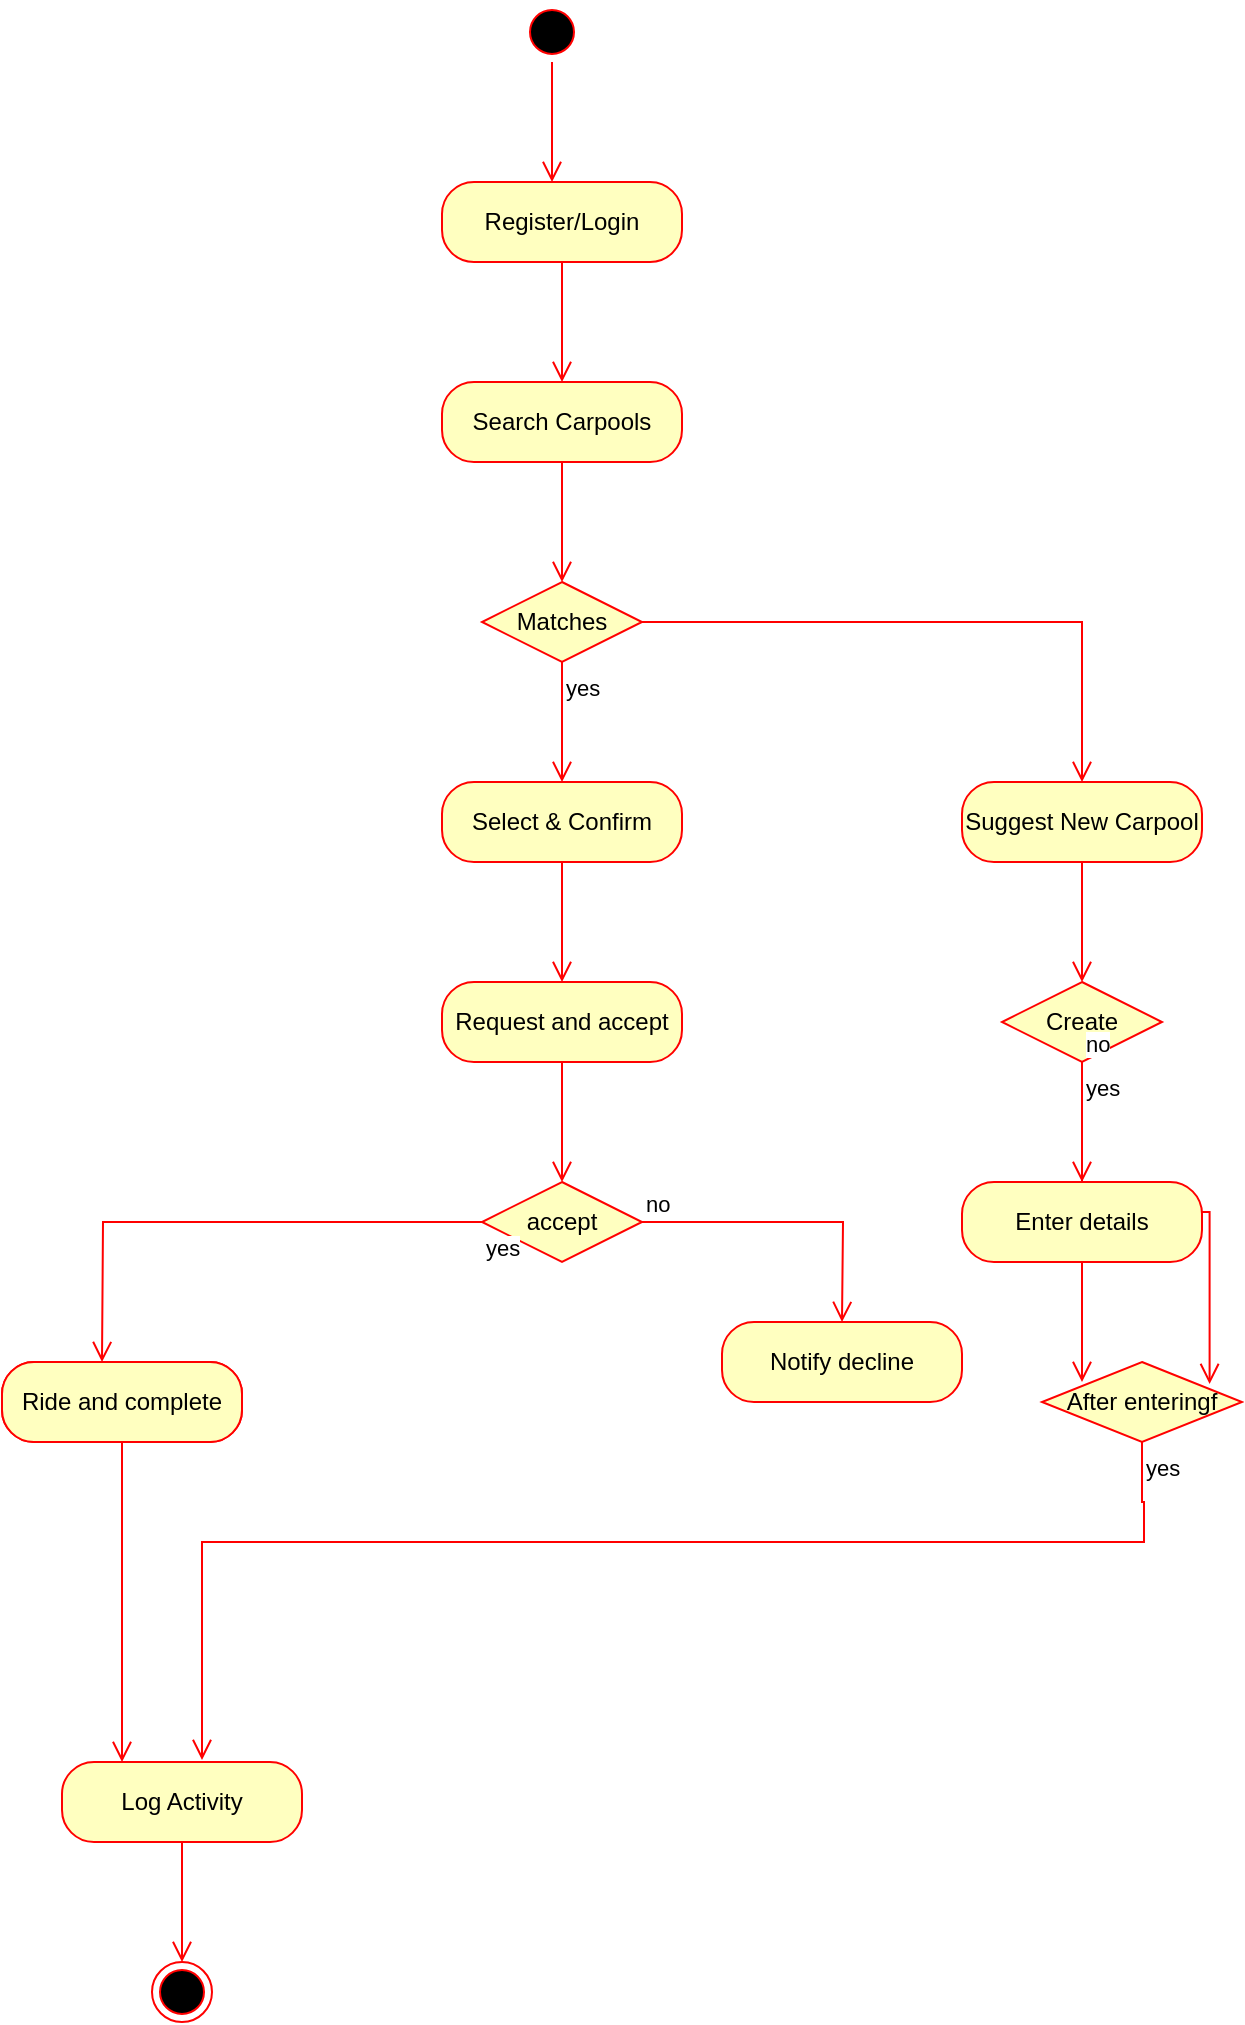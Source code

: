 <mxfile version="24.7.16">
  <diagram name="Page-1" id="jextrCOaqQYQHxEUl7Sc">
    <mxGraphModel dx="1434" dy="728" grid="1" gridSize="10" guides="1" tooltips="1" connect="1" arrows="1" fold="1" page="1" pageScale="1" pageWidth="850" pageHeight="1100" math="0" shadow="0">
      <root>
        <mxCell id="0" />
        <mxCell id="1" parent="0" />
        <mxCell id="-X2bNLoIt7OfsBO-eCZc-2" value="" style="ellipse;html=1;shape=startState;fillColor=#000000;strokeColor=#ff0000;" vertex="1" parent="1">
          <mxGeometry x="390" y="70" width="30" height="30" as="geometry" />
        </mxCell>
        <mxCell id="-X2bNLoIt7OfsBO-eCZc-3" value="" style="edgeStyle=orthogonalEdgeStyle;html=1;verticalAlign=bottom;endArrow=open;endSize=8;strokeColor=#ff0000;rounded=0;" edge="1" source="-X2bNLoIt7OfsBO-eCZc-2" parent="1">
          <mxGeometry relative="1" as="geometry">
            <mxPoint x="405" y="160" as="targetPoint" />
          </mxGeometry>
        </mxCell>
        <mxCell id="-X2bNLoIt7OfsBO-eCZc-6" value="Register/Login" style="rounded=1;whiteSpace=wrap;html=1;arcSize=40;fontColor=#000000;fillColor=#ffffc0;strokeColor=#ff0000;" vertex="1" parent="1">
          <mxGeometry x="350" y="160" width="120" height="40" as="geometry" />
        </mxCell>
        <mxCell id="-X2bNLoIt7OfsBO-eCZc-7" value="" style="edgeStyle=orthogonalEdgeStyle;html=1;verticalAlign=bottom;endArrow=open;endSize=8;strokeColor=#ff0000;rounded=0;" edge="1" source="-X2bNLoIt7OfsBO-eCZc-6" parent="1">
          <mxGeometry relative="1" as="geometry">
            <mxPoint x="410" y="260" as="targetPoint" />
          </mxGeometry>
        </mxCell>
        <mxCell id="-X2bNLoIt7OfsBO-eCZc-8" value="Search Carpools" style="rounded=1;whiteSpace=wrap;html=1;arcSize=40;fontColor=#000000;fillColor=#ffffc0;strokeColor=#ff0000;" vertex="1" parent="1">
          <mxGeometry x="350" y="260" width="120" height="40" as="geometry" />
        </mxCell>
        <mxCell id="-X2bNLoIt7OfsBO-eCZc-9" value="" style="edgeStyle=orthogonalEdgeStyle;html=1;verticalAlign=bottom;endArrow=open;endSize=8;strokeColor=#ff0000;rounded=0;" edge="1" source="-X2bNLoIt7OfsBO-eCZc-8" parent="1">
          <mxGeometry relative="1" as="geometry">
            <mxPoint x="410" y="360" as="targetPoint" />
          </mxGeometry>
        </mxCell>
        <mxCell id="-X2bNLoIt7OfsBO-eCZc-10" value="Matches" style="rhombus;whiteSpace=wrap;html=1;fontColor=#000000;fillColor=#ffffc0;strokeColor=#ff0000;" vertex="1" parent="1">
          <mxGeometry x="370" y="360" width="80" height="40" as="geometry" />
        </mxCell>
        <mxCell id="-X2bNLoIt7OfsBO-eCZc-11" value="no" style="edgeStyle=orthogonalEdgeStyle;html=1;align=left;verticalAlign=bottom;endArrow=open;endSize=8;strokeColor=#ff0000;rounded=0;" edge="1" source="-X2bNLoIt7OfsBO-eCZc-15" parent="1">
          <mxGeometry x="-1" relative="1" as="geometry">
            <mxPoint x="670" y="560" as="targetPoint" />
          </mxGeometry>
        </mxCell>
        <mxCell id="-X2bNLoIt7OfsBO-eCZc-12" value="yes" style="edgeStyle=orthogonalEdgeStyle;html=1;align=left;verticalAlign=top;endArrow=open;endSize=8;strokeColor=#ff0000;rounded=0;" edge="1" source="-X2bNLoIt7OfsBO-eCZc-10" parent="1">
          <mxGeometry x="-1" relative="1" as="geometry">
            <mxPoint x="410" y="460" as="targetPoint" />
          </mxGeometry>
        </mxCell>
        <mxCell id="-X2bNLoIt7OfsBO-eCZc-13" value="Select &amp;amp; Confirm" style="rounded=1;whiteSpace=wrap;html=1;arcSize=40;fontColor=#000000;fillColor=#ffffc0;strokeColor=#ff0000;" vertex="1" parent="1">
          <mxGeometry x="350" y="460" width="120" height="40" as="geometry" />
        </mxCell>
        <mxCell id="-X2bNLoIt7OfsBO-eCZc-14" value="" style="edgeStyle=orthogonalEdgeStyle;html=1;verticalAlign=bottom;endArrow=open;endSize=8;strokeColor=#ff0000;rounded=0;" edge="1" source="-X2bNLoIt7OfsBO-eCZc-13" parent="1">
          <mxGeometry relative="1" as="geometry">
            <mxPoint x="410" y="560" as="targetPoint" />
          </mxGeometry>
        </mxCell>
        <mxCell id="-X2bNLoIt7OfsBO-eCZc-17" value="" style="edgeStyle=orthogonalEdgeStyle;html=1;align=left;verticalAlign=bottom;endArrow=open;endSize=8;strokeColor=#ff0000;rounded=0;" edge="1" parent="1" source="-X2bNLoIt7OfsBO-eCZc-10" target="-X2bNLoIt7OfsBO-eCZc-15">
          <mxGeometry x="-1" relative="1" as="geometry">
            <mxPoint x="670" y="560" as="targetPoint" />
            <mxPoint x="450" y="380" as="sourcePoint" />
          </mxGeometry>
        </mxCell>
        <mxCell id="-X2bNLoIt7OfsBO-eCZc-15" value="Suggest New Carpool" style="rounded=1;whiteSpace=wrap;html=1;arcSize=40;fontColor=#000000;fillColor=#ffffc0;strokeColor=#ff0000;" vertex="1" parent="1">
          <mxGeometry x="610" y="460" width="120" height="40" as="geometry" />
        </mxCell>
        <mxCell id="-X2bNLoIt7OfsBO-eCZc-18" value="Create" style="rhombus;whiteSpace=wrap;html=1;fontColor=#000000;fillColor=#ffffc0;strokeColor=#ff0000;" vertex="1" parent="1">
          <mxGeometry x="630" y="560" width="80" height="40" as="geometry" />
        </mxCell>
        <mxCell id="-X2bNLoIt7OfsBO-eCZc-19" value="no" style="edgeStyle=orthogonalEdgeStyle;html=1;align=left;verticalAlign=bottom;endArrow=open;endSize=8;strokeColor=#ff0000;rounded=0;entryX=0.838;entryY=0.275;entryDx=0;entryDy=0;entryPerimeter=0;" edge="1" source="-X2bNLoIt7OfsBO-eCZc-18" parent="1" target="-X2bNLoIt7OfsBO-eCZc-23">
          <mxGeometry x="-1" relative="1" as="geometry">
            <mxPoint x="740" y="760" as="targetPoint" />
          </mxGeometry>
        </mxCell>
        <mxCell id="-X2bNLoIt7OfsBO-eCZc-20" value="yes" style="edgeStyle=orthogonalEdgeStyle;html=1;align=left;verticalAlign=top;endArrow=open;endSize=8;strokeColor=#ff0000;rounded=0;" edge="1" source="-X2bNLoIt7OfsBO-eCZc-18" parent="1">
          <mxGeometry x="-1" relative="1" as="geometry">
            <mxPoint x="670" y="660" as="targetPoint" />
          </mxGeometry>
        </mxCell>
        <mxCell id="-X2bNLoIt7OfsBO-eCZc-21" value="Enter details" style="rounded=1;whiteSpace=wrap;html=1;arcSize=40;fontColor=#000000;fillColor=#ffffc0;strokeColor=#ff0000;" vertex="1" parent="1">
          <mxGeometry x="610" y="660" width="120" height="40" as="geometry" />
        </mxCell>
        <mxCell id="-X2bNLoIt7OfsBO-eCZc-22" value="" style="edgeStyle=orthogonalEdgeStyle;html=1;verticalAlign=bottom;endArrow=open;endSize=8;strokeColor=#ff0000;rounded=0;" edge="1" source="-X2bNLoIt7OfsBO-eCZc-21" parent="1">
          <mxGeometry relative="1" as="geometry">
            <mxPoint x="670" y="760" as="targetPoint" />
          </mxGeometry>
        </mxCell>
        <mxCell id="-X2bNLoIt7OfsBO-eCZc-23" value="After enteringf" style="rhombus;whiteSpace=wrap;html=1;fontColor=#000000;fillColor=#ffffc0;strokeColor=#ff0000;" vertex="1" parent="1">
          <mxGeometry x="650" y="750" width="100" height="40" as="geometry" />
        </mxCell>
        <mxCell id="-X2bNLoIt7OfsBO-eCZc-25" value="yes" style="edgeStyle=orthogonalEdgeStyle;html=1;align=left;verticalAlign=top;endArrow=open;endSize=8;strokeColor=#ff0000;rounded=0;" edge="1" source="-X2bNLoIt7OfsBO-eCZc-23" parent="1">
          <mxGeometry x="-1" relative="1" as="geometry">
            <mxPoint x="230" y="949" as="targetPoint" />
            <Array as="points">
              <mxPoint x="700" y="820" />
              <mxPoint x="701" y="820" />
              <mxPoint x="701" y="840" />
            </Array>
          </mxGeometry>
        </mxCell>
        <mxCell id="-X2bNLoIt7OfsBO-eCZc-26" value="Request and accept" style="rounded=1;whiteSpace=wrap;html=1;arcSize=40;fontColor=#000000;fillColor=#ffffc0;strokeColor=#ff0000;" vertex="1" parent="1">
          <mxGeometry x="350" y="560" width="120" height="40" as="geometry" />
        </mxCell>
        <mxCell id="-X2bNLoIt7OfsBO-eCZc-27" value="" style="edgeStyle=orthogonalEdgeStyle;html=1;verticalAlign=bottom;endArrow=open;endSize=8;strokeColor=#ff0000;rounded=0;" edge="1" source="-X2bNLoIt7OfsBO-eCZc-26" parent="1">
          <mxGeometry relative="1" as="geometry">
            <mxPoint x="410" y="660" as="targetPoint" />
          </mxGeometry>
        </mxCell>
        <mxCell id="-X2bNLoIt7OfsBO-eCZc-28" value="accept" style="rhombus;whiteSpace=wrap;html=1;fontColor=#000000;fillColor=#ffffc0;strokeColor=#ff0000;" vertex="1" parent="1">
          <mxGeometry x="370" y="660" width="80" height="40" as="geometry" />
        </mxCell>
        <mxCell id="-X2bNLoIt7OfsBO-eCZc-29" value="no" style="edgeStyle=orthogonalEdgeStyle;html=1;align=left;verticalAlign=bottom;endArrow=open;endSize=8;strokeColor=#ff0000;rounded=0;" edge="1" source="-X2bNLoIt7OfsBO-eCZc-28" parent="1">
          <mxGeometry x="-1" relative="1" as="geometry">
            <mxPoint x="550" y="730" as="targetPoint" />
          </mxGeometry>
        </mxCell>
        <mxCell id="-X2bNLoIt7OfsBO-eCZc-30" value="yes" style="edgeStyle=orthogonalEdgeStyle;html=1;align=left;verticalAlign=top;endArrow=open;endSize=8;strokeColor=#ff0000;rounded=0;" edge="1" source="-X2bNLoIt7OfsBO-eCZc-28" parent="1">
          <mxGeometry x="-1" relative="1" as="geometry">
            <mxPoint x="180" y="750" as="targetPoint" />
          </mxGeometry>
        </mxCell>
        <mxCell id="-X2bNLoIt7OfsBO-eCZc-31" value="Ride and complete" style="rounded=1;whiteSpace=wrap;html=1;arcSize=40;fontColor=#000000;fillColor=#ffffc0;strokeColor=#ff0000;" vertex="1" parent="1">
          <mxGeometry x="130" y="750" width="120" height="40" as="geometry" />
        </mxCell>
        <mxCell id="-X2bNLoIt7OfsBO-eCZc-33" value="Ride and complete" style="rounded=1;whiteSpace=wrap;html=1;arcSize=40;fontColor=#000000;fillColor=#ffffc0;strokeColor=#ff0000;" vertex="1" parent="1">
          <mxGeometry x="130" y="750" width="120" height="40" as="geometry" />
        </mxCell>
        <mxCell id="-X2bNLoIt7OfsBO-eCZc-34" value="" style="edgeStyle=orthogonalEdgeStyle;html=1;verticalAlign=bottom;endArrow=open;endSize=8;strokeColor=#ff0000;rounded=0;" edge="1" source="-X2bNLoIt7OfsBO-eCZc-33" parent="1">
          <mxGeometry relative="1" as="geometry">
            <mxPoint x="190" y="950" as="targetPoint" />
          </mxGeometry>
        </mxCell>
        <mxCell id="-X2bNLoIt7OfsBO-eCZc-35" value="Notify decline" style="rounded=1;whiteSpace=wrap;html=1;arcSize=40;fontColor=#000000;fillColor=#ffffc0;strokeColor=#ff0000;" vertex="1" parent="1">
          <mxGeometry x="490" y="730" width="120" height="40" as="geometry" />
        </mxCell>
        <mxCell id="-X2bNLoIt7OfsBO-eCZc-37" value="Log Activity" style="rounded=1;whiteSpace=wrap;html=1;arcSize=40;fontColor=#000000;fillColor=#ffffc0;strokeColor=#ff0000;" vertex="1" parent="1">
          <mxGeometry x="160" y="950" width="120" height="40" as="geometry" />
        </mxCell>
        <mxCell id="-X2bNLoIt7OfsBO-eCZc-38" value="" style="edgeStyle=orthogonalEdgeStyle;html=1;verticalAlign=bottom;endArrow=open;endSize=8;strokeColor=#ff0000;rounded=0;" edge="1" source="-X2bNLoIt7OfsBO-eCZc-37" parent="1">
          <mxGeometry relative="1" as="geometry">
            <mxPoint x="220" y="1050" as="targetPoint" />
          </mxGeometry>
        </mxCell>
        <mxCell id="-X2bNLoIt7OfsBO-eCZc-39" value="" style="ellipse;html=1;shape=endState;fillColor=#000000;strokeColor=#ff0000;" vertex="1" parent="1">
          <mxGeometry x="205" y="1050" width="30" height="30" as="geometry" />
        </mxCell>
      </root>
    </mxGraphModel>
  </diagram>
</mxfile>
